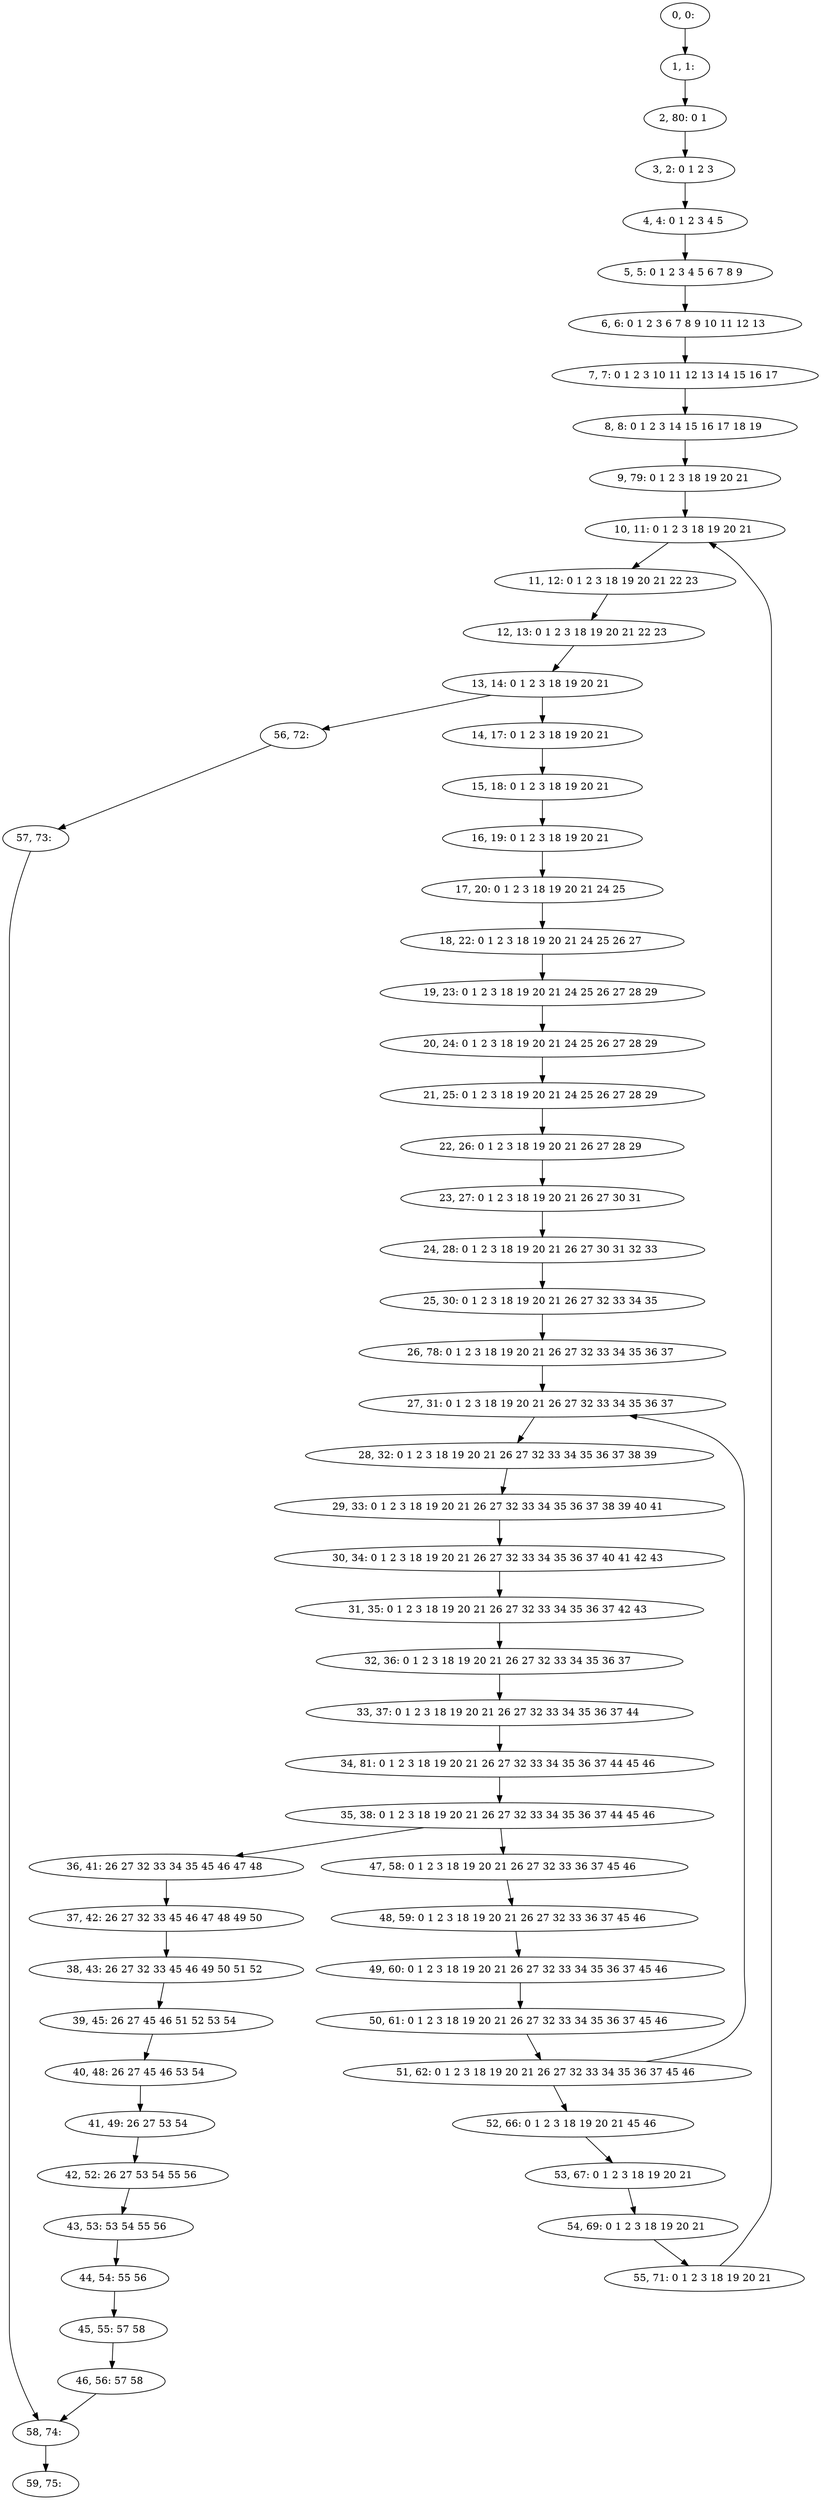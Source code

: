 digraph G {
0[label="0, 0: "];
1[label="1, 1: "];
2[label="2, 80: 0 1 "];
3[label="3, 2: 0 1 2 3 "];
4[label="4, 4: 0 1 2 3 4 5 "];
5[label="5, 5: 0 1 2 3 4 5 6 7 8 9 "];
6[label="6, 6: 0 1 2 3 6 7 8 9 10 11 12 13 "];
7[label="7, 7: 0 1 2 3 10 11 12 13 14 15 16 17 "];
8[label="8, 8: 0 1 2 3 14 15 16 17 18 19 "];
9[label="9, 79: 0 1 2 3 18 19 20 21 "];
10[label="10, 11: 0 1 2 3 18 19 20 21 "];
11[label="11, 12: 0 1 2 3 18 19 20 21 22 23 "];
12[label="12, 13: 0 1 2 3 18 19 20 21 22 23 "];
13[label="13, 14: 0 1 2 3 18 19 20 21 "];
14[label="14, 17: 0 1 2 3 18 19 20 21 "];
15[label="15, 18: 0 1 2 3 18 19 20 21 "];
16[label="16, 19: 0 1 2 3 18 19 20 21 "];
17[label="17, 20: 0 1 2 3 18 19 20 21 24 25 "];
18[label="18, 22: 0 1 2 3 18 19 20 21 24 25 26 27 "];
19[label="19, 23: 0 1 2 3 18 19 20 21 24 25 26 27 28 29 "];
20[label="20, 24: 0 1 2 3 18 19 20 21 24 25 26 27 28 29 "];
21[label="21, 25: 0 1 2 3 18 19 20 21 24 25 26 27 28 29 "];
22[label="22, 26: 0 1 2 3 18 19 20 21 26 27 28 29 "];
23[label="23, 27: 0 1 2 3 18 19 20 21 26 27 30 31 "];
24[label="24, 28: 0 1 2 3 18 19 20 21 26 27 30 31 32 33 "];
25[label="25, 30: 0 1 2 3 18 19 20 21 26 27 32 33 34 35 "];
26[label="26, 78: 0 1 2 3 18 19 20 21 26 27 32 33 34 35 36 37 "];
27[label="27, 31: 0 1 2 3 18 19 20 21 26 27 32 33 34 35 36 37 "];
28[label="28, 32: 0 1 2 3 18 19 20 21 26 27 32 33 34 35 36 37 38 39 "];
29[label="29, 33: 0 1 2 3 18 19 20 21 26 27 32 33 34 35 36 37 38 39 40 41 "];
30[label="30, 34: 0 1 2 3 18 19 20 21 26 27 32 33 34 35 36 37 40 41 42 43 "];
31[label="31, 35: 0 1 2 3 18 19 20 21 26 27 32 33 34 35 36 37 42 43 "];
32[label="32, 36: 0 1 2 3 18 19 20 21 26 27 32 33 34 35 36 37 "];
33[label="33, 37: 0 1 2 3 18 19 20 21 26 27 32 33 34 35 36 37 44 "];
34[label="34, 81: 0 1 2 3 18 19 20 21 26 27 32 33 34 35 36 37 44 45 46 "];
35[label="35, 38: 0 1 2 3 18 19 20 21 26 27 32 33 34 35 36 37 44 45 46 "];
36[label="36, 41: 26 27 32 33 34 35 45 46 47 48 "];
37[label="37, 42: 26 27 32 33 45 46 47 48 49 50 "];
38[label="38, 43: 26 27 32 33 45 46 49 50 51 52 "];
39[label="39, 45: 26 27 45 46 51 52 53 54 "];
40[label="40, 48: 26 27 45 46 53 54 "];
41[label="41, 49: 26 27 53 54 "];
42[label="42, 52: 26 27 53 54 55 56 "];
43[label="43, 53: 53 54 55 56 "];
44[label="44, 54: 55 56 "];
45[label="45, 55: 57 58 "];
46[label="46, 56: 57 58 "];
47[label="47, 58: 0 1 2 3 18 19 20 21 26 27 32 33 36 37 45 46 "];
48[label="48, 59: 0 1 2 3 18 19 20 21 26 27 32 33 36 37 45 46 "];
49[label="49, 60: 0 1 2 3 18 19 20 21 26 27 32 33 34 35 36 37 45 46 "];
50[label="50, 61: 0 1 2 3 18 19 20 21 26 27 32 33 34 35 36 37 45 46 "];
51[label="51, 62: 0 1 2 3 18 19 20 21 26 27 32 33 34 35 36 37 45 46 "];
52[label="52, 66: 0 1 2 3 18 19 20 21 45 46 "];
53[label="53, 67: 0 1 2 3 18 19 20 21 "];
54[label="54, 69: 0 1 2 3 18 19 20 21 "];
55[label="55, 71: 0 1 2 3 18 19 20 21 "];
56[label="56, 72: "];
57[label="57, 73: "];
58[label="58, 74: "];
59[label="59, 75: "];
0->1 ;
1->2 ;
2->3 ;
3->4 ;
4->5 ;
5->6 ;
6->7 ;
7->8 ;
8->9 ;
9->10 ;
10->11 ;
11->12 ;
12->13 ;
13->14 ;
13->56 ;
14->15 ;
15->16 ;
16->17 ;
17->18 ;
18->19 ;
19->20 ;
20->21 ;
21->22 ;
22->23 ;
23->24 ;
24->25 ;
25->26 ;
26->27 ;
27->28 ;
28->29 ;
29->30 ;
30->31 ;
31->32 ;
32->33 ;
33->34 ;
34->35 ;
35->36 ;
35->47 ;
36->37 ;
37->38 ;
38->39 ;
39->40 ;
40->41 ;
41->42 ;
42->43 ;
43->44 ;
44->45 ;
45->46 ;
46->58 ;
47->48 ;
48->49 ;
49->50 ;
50->51 ;
51->52 ;
51->27 ;
52->53 ;
53->54 ;
54->55 ;
55->10 ;
56->57 ;
57->58 ;
58->59 ;
}
